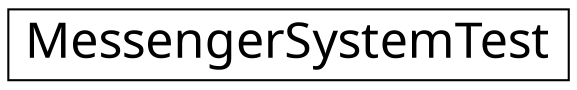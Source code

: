 digraph G
{
  edge [fontname="FreeSans.ttf",fontsize="24",labelfontname="FreeSans.ttf",labelfontsize="24"];
  node [fontname="FreeSans.ttf",fontsize="24",shape=record];
  rankdir=LR;
  Node1 [label="MessengerSystemTest",height=0.2,width=0.4,color="black", fillcolor="white", style="filled",URL="$d9/d39/interface_messenger_system_test.html"];
}
